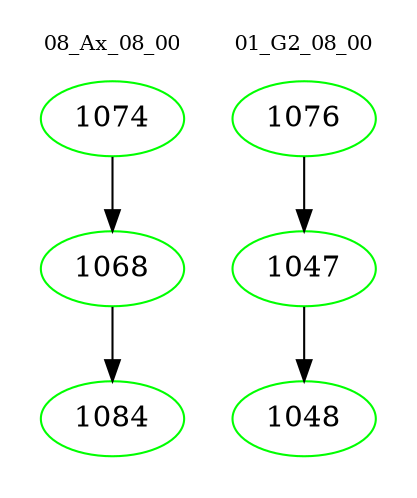 digraph{
subgraph cluster_0 {
color = white
label = "08_Ax_08_00";
fontsize=10;
T0_1074 [label="1074", color="green"]
T0_1074 -> T0_1068 [color="black"]
T0_1068 [label="1068", color="green"]
T0_1068 -> T0_1084 [color="black"]
T0_1084 [label="1084", color="green"]
}
subgraph cluster_1 {
color = white
label = "01_G2_08_00";
fontsize=10;
T1_1076 [label="1076", color="green"]
T1_1076 -> T1_1047 [color="black"]
T1_1047 [label="1047", color="green"]
T1_1047 -> T1_1048 [color="black"]
T1_1048 [label="1048", color="green"]
}
}
